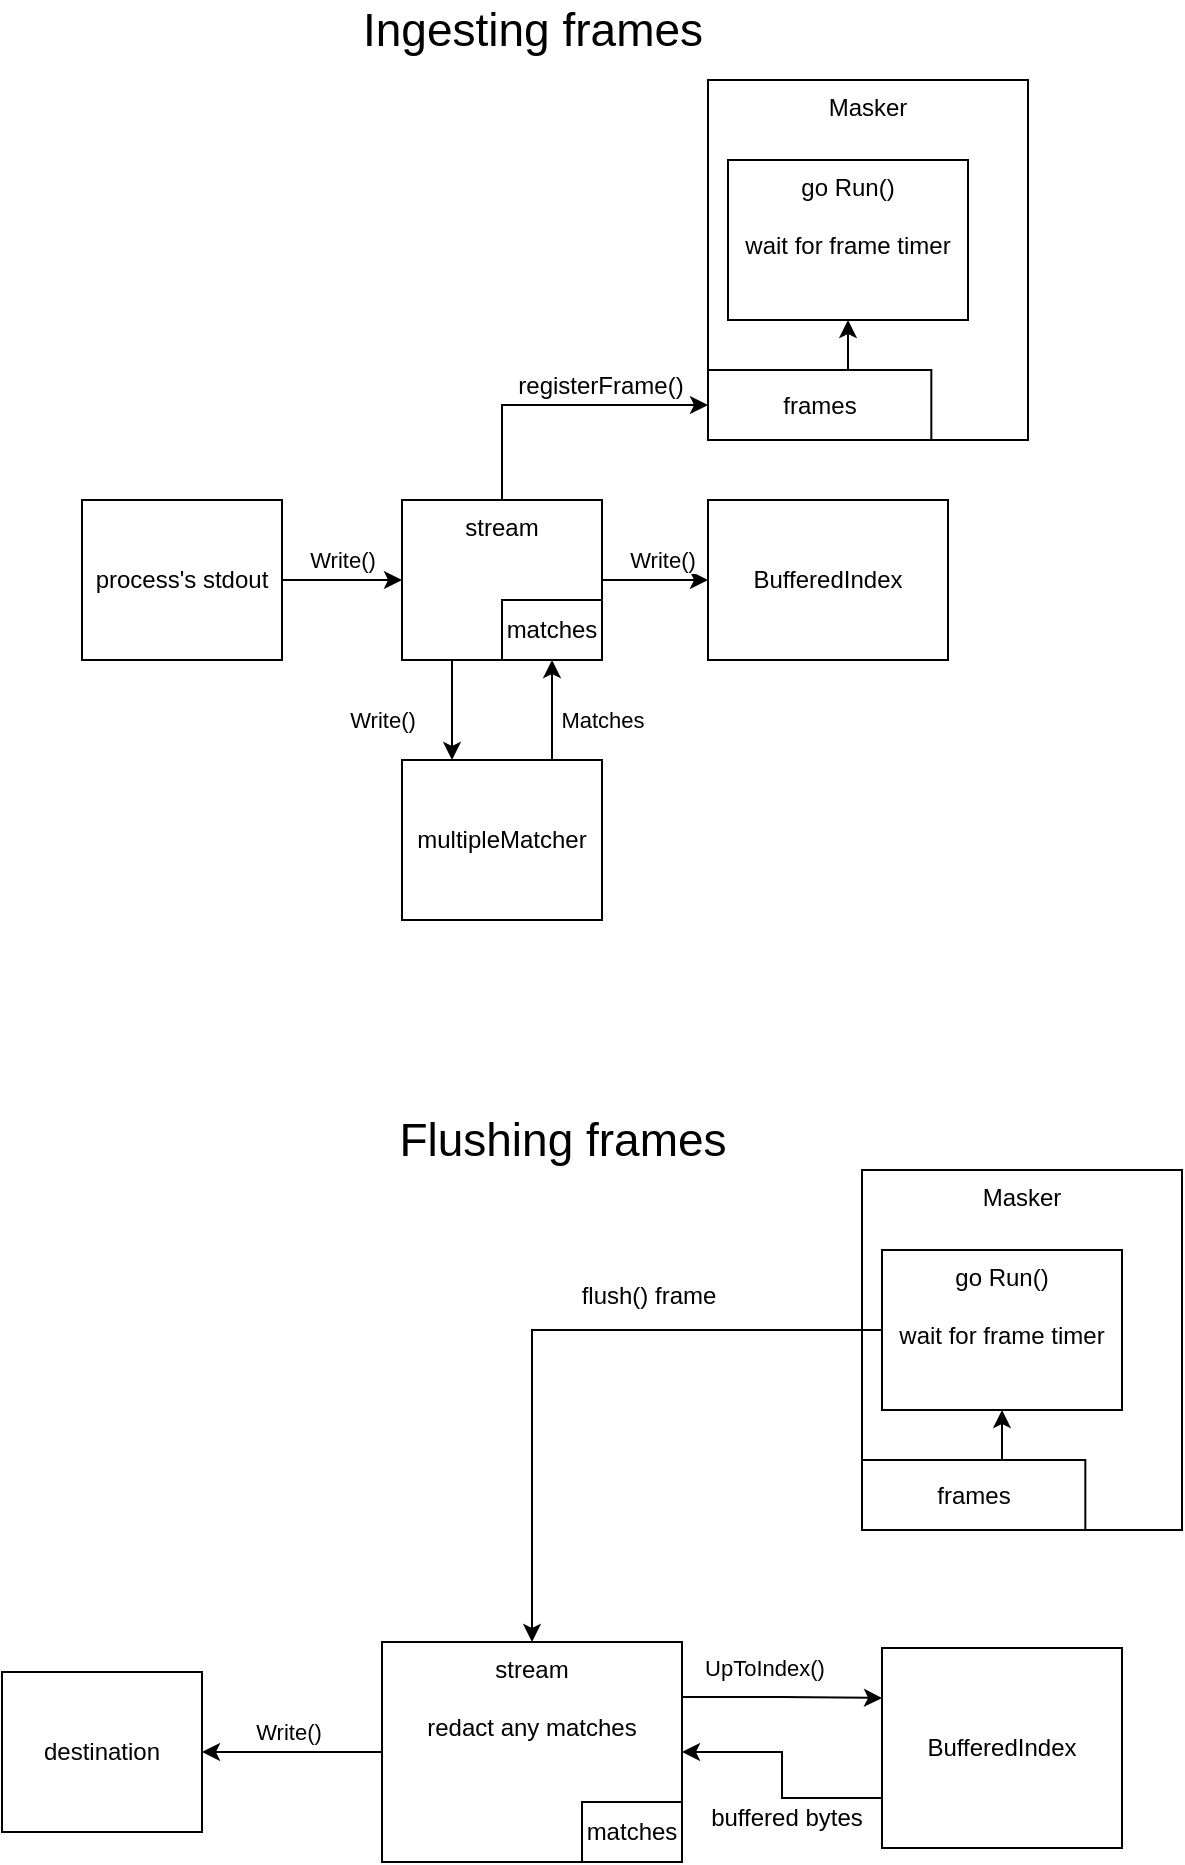 <mxfile version="12.6.5" type="device"><diagram id="oNAHip3EKjUoHj94W4kH" name="Page-1"><mxGraphModel dx="2062" dy="1158" grid="1" gridSize="10" guides="1" tooltips="1" connect="1" arrows="1" fold="1" page="1" pageScale="1" pageWidth="827" pageHeight="1169" math="0" shadow="0"><root><mxCell id="0"/><mxCell id="1" parent="0"/><mxCell id="zwYj0HnG5OooHFRireAu-38" value="Masker" style="rounded=0;whiteSpace=wrap;html=1;verticalAlign=top;" parent="1" vertex="1"><mxGeometry x="430" y="805" width="160" height="180" as="geometry"/></mxCell><mxCell id="zwYj0HnG5OooHFRireAu-15" value="Write()" style="edgeStyle=orthogonalEdgeStyle;rounded=0;orthogonalLoop=1;jettySize=auto;html=1;exitX=1;exitY=0.5;exitDx=0;exitDy=0;entryX=0;entryY=0.5;entryDx=0;entryDy=0;" parent="1" source="zwYj0HnG5OooHFRireAu-12" target="zwYj0HnG5OooHFRireAu-14" edge="1"><mxGeometry y="10" relative="1" as="geometry"><Array as="points"><mxPoint x="150" y="510"/><mxPoint x="150" y="510"/></Array><mxPoint as="offset"/></mxGeometry></mxCell><mxCell id="zwYj0HnG5OooHFRireAu-12" value="process's stdout" style="rounded=0;whiteSpace=wrap;html=1;" parent="1" vertex="1"><mxGeometry x="40" y="470" width="100" height="80" as="geometry"/></mxCell><mxCell id="zwYj0HnG5OooHFRireAu-17" value="Write()" style="edgeStyle=orthogonalEdgeStyle;rounded=0;orthogonalLoop=1;jettySize=auto;html=1;exitX=0.25;exitY=1;exitDx=0;exitDy=0;entryX=0.25;entryY=0;entryDx=0;entryDy=0;" parent="1" source="zwYj0HnG5OooHFRireAu-14" target="zwYj0HnG5OooHFRireAu-16" edge="1"><mxGeometry x="0.2" y="-35" relative="1" as="geometry"><mxPoint as="offset"/></mxGeometry></mxCell><mxCell id="zwYj0HnG5OooHFRireAu-22" value="Write()" style="edgeStyle=orthogonalEdgeStyle;rounded=0;orthogonalLoop=1;jettySize=auto;html=1;exitX=1;exitY=0.5;exitDx=0;exitDy=0;entryX=0;entryY=0.5;entryDx=0;entryDy=0;" parent="1" source="zwYj0HnG5OooHFRireAu-14" target="zwYj0HnG5OooHFRireAu-21" edge="1"><mxGeometry x="0.132" y="10" relative="1" as="geometry"><mxPoint as="offset"/></mxGeometry></mxCell><mxCell id="zwYj0HnG5OooHFRireAu-25" style="edgeStyle=orthogonalEdgeStyle;rounded=0;orthogonalLoop=1;jettySize=auto;html=1;exitX=0.5;exitY=0;exitDx=0;exitDy=0;entryX=0;entryY=0.5;entryDx=0;entryDy=0;" parent="1" source="zwYj0HnG5OooHFRireAu-14" target="zwYj0HnG5OooHFRireAu-53" edge="1"><mxGeometry relative="1" as="geometry"><mxPoint x="353" y="380" as="targetPoint"/></mxGeometry></mxCell><mxCell id="zwYj0HnG5OooHFRireAu-26" value="registerFrame()" style="text;html=1;align=center;verticalAlign=middle;resizable=0;points=[];labelBackgroundColor=#ffffff;" parent="zwYj0HnG5OooHFRireAu-25" vertex="1" connectable="0"><mxGeometry x="-0.067" y="-21" relative="1" as="geometry"><mxPoint x="26.5" y="-31" as="offset"/></mxGeometry></mxCell><mxCell id="zwYj0HnG5OooHFRireAu-14" value="stream" style="rounded=0;whiteSpace=wrap;html=1;verticalAlign=top;" parent="1" vertex="1"><mxGeometry x="200" y="470" width="100" height="80" as="geometry"/></mxCell><mxCell id="zwYj0HnG5OooHFRireAu-19" value="Matches" style="edgeStyle=orthogonalEdgeStyle;rounded=0;orthogonalLoop=1;jettySize=auto;html=1;exitX=0.75;exitY=0;exitDx=0;exitDy=0;entryX=0.75;entryY=1;entryDx=0;entryDy=0;" parent="1" source="zwYj0HnG5OooHFRireAu-16" target="zwYj0HnG5OooHFRireAu-14" edge="1"><mxGeometry x="-0.2" y="-25" relative="1" as="geometry"><mxPoint as="offset"/></mxGeometry></mxCell><mxCell id="zwYj0HnG5OooHFRireAu-16" value="multipleMatcher" style="rounded=0;whiteSpace=wrap;html=1;" parent="1" vertex="1"><mxGeometry x="200" y="600" width="100" height="80" as="geometry"/></mxCell><mxCell id="zwYj0HnG5OooHFRireAu-20" value="matches" style="rounded=0;whiteSpace=wrap;html=1;" parent="1" vertex="1"><mxGeometry x="250" y="520" width="50" height="30" as="geometry"/></mxCell><mxCell id="zwYj0HnG5OooHFRireAu-21" value="BufferedIndex" style="rounded=0;whiteSpace=wrap;html=1;" parent="1" vertex="1"><mxGeometry x="353" y="470" width="120" height="80" as="geometry"/></mxCell><mxCell id="zwYj0HnG5OooHFRireAu-28" value="destination" style="rounded=0;whiteSpace=wrap;html=1;" parent="1" vertex="1"><mxGeometry y="1056" width="100" height="80" as="geometry"/></mxCell><mxCell id="zwYj0HnG5OooHFRireAu-30" value="UpToIndex()" style="edgeStyle=orthogonalEdgeStyle;rounded=0;orthogonalLoop=1;jettySize=auto;html=1;exitX=1;exitY=0.25;exitDx=0;exitDy=0;entryX=0;entryY=0.25;entryDx=0;entryDy=0;" parent="1" source="zwYj0HnG5OooHFRireAu-33" target="zwYj0HnG5OooHFRireAu-37" edge="1"><mxGeometry x="0.024" y="18" relative="1" as="geometry"><mxPoint x="-10" y="3" as="offset"/></mxGeometry></mxCell><mxCell id="zwYj0HnG5OooHFRireAu-47" value="Write()" style="edgeStyle=orthogonalEdgeStyle;rounded=0;orthogonalLoop=1;jettySize=auto;html=1;exitX=0;exitY=0.5;exitDx=0;exitDy=0;entryX=1;entryY=0.5;entryDx=0;entryDy=0;" parent="1" source="zwYj0HnG5OooHFRireAu-33" target="zwYj0HnG5OooHFRireAu-28" edge="1"><mxGeometry x="0.053" y="-10" relative="1" as="geometry"><mxPoint as="offset"/></mxGeometry></mxCell><mxCell id="zwYj0HnG5OooHFRireAu-33" value="stream&lt;br&gt;&lt;br&gt;redact any matches" style="rounded=0;whiteSpace=wrap;html=1;verticalAlign=top;" parent="1" vertex="1"><mxGeometry x="190" y="1041" width="150" height="110" as="geometry"/></mxCell><mxCell id="zwYj0HnG5OooHFRireAu-36" value="matches" style="rounded=0;whiteSpace=wrap;html=1;" parent="1" vertex="1"><mxGeometry x="290" y="1121" width="50" height="30" as="geometry"/></mxCell><mxCell id="zwYj0HnG5OooHFRireAu-48" style="edgeStyle=orthogonalEdgeStyle;rounded=0;orthogonalLoop=1;jettySize=auto;html=1;exitX=0;exitY=0.75;exitDx=0;exitDy=0;entryX=1;entryY=0.5;entryDx=0;entryDy=0;" parent="1" source="zwYj0HnG5OooHFRireAu-37" target="zwYj0HnG5OooHFRireAu-33" edge="1"><mxGeometry relative="1" as="geometry"/></mxCell><mxCell id="zwYj0HnG5OooHFRireAu-49" value="buffered bytes" style="text;html=1;align=center;verticalAlign=middle;resizable=0;points=[];labelBackgroundColor=#ffffff;" parent="zwYj0HnG5OooHFRireAu-48" vertex="1" connectable="0"><mxGeometry x="-0.35" y="1" relative="1" as="geometry"><mxPoint x="-8" y="9" as="offset"/></mxGeometry></mxCell><mxCell id="zwYj0HnG5OooHFRireAu-37" value="BufferedIndex" style="rounded=0;whiteSpace=wrap;html=1;" parent="1" vertex="1"><mxGeometry x="440" y="1044" width="120" height="100" as="geometry"/></mxCell><mxCell id="zwYj0HnG5OooHFRireAu-45" style="edgeStyle=orthogonalEdgeStyle;rounded=0;orthogonalLoop=1;jettySize=auto;html=1;exitX=0;exitY=0.5;exitDx=0;exitDy=0;entryX=0.5;entryY=0;entryDx=0;entryDy=0;" parent="1" source="zwYj0HnG5OooHFRireAu-41" target="zwYj0HnG5OooHFRireAu-33" edge="1"><mxGeometry relative="1" as="geometry"/></mxCell><mxCell id="zwYj0HnG5OooHFRireAu-46" value="flush() frame" style="text;html=1;align=center;verticalAlign=middle;resizable=0;points=[];labelBackgroundColor=#ffffff;" parent="zwYj0HnG5OooHFRireAu-45" vertex="1" connectable="0"><mxGeometry x="0.021" y="-2" relative="1" as="geometry"><mxPoint x="52" y="-15" as="offset"/></mxGeometry></mxCell><mxCell id="zwYj0HnG5OooHFRireAu-41" value="go Run()&lt;br&gt;&lt;br&gt;wait for frame timer" style="rounded=0;whiteSpace=wrap;html=1;verticalAlign=top;" parent="1" vertex="1"><mxGeometry x="440" y="845" width="120" height="80" as="geometry"/></mxCell><mxCell id="zwYj0HnG5OooHFRireAu-44" style="edgeStyle=orthogonalEdgeStyle;rounded=0;orthogonalLoop=1;jettySize=auto;html=1;exitX=0.5;exitY=0;exitDx=0;exitDy=0;entryX=0.5;entryY=1;entryDx=0;entryDy=0;" parent="1" source="zwYj0HnG5OooHFRireAu-39" target="zwYj0HnG5OooHFRireAu-41" edge="1"><mxGeometry relative="1" as="geometry"/></mxCell><mxCell id="zwYj0HnG5OooHFRireAu-39" value="frames" style="rounded=0;whiteSpace=wrap;html=1;" parent="1" vertex="1"><mxGeometry x="430" y="950" width="111.667" height="35" as="geometry"/></mxCell><mxCell id="zwYj0HnG5OooHFRireAu-50" value="Masker" style="rounded=0;whiteSpace=wrap;html=1;verticalAlign=top;" parent="1" vertex="1"><mxGeometry x="353" y="260" width="160" height="180" as="geometry"/></mxCell><mxCell id="zwYj0HnG5OooHFRireAu-51" value="go Run()&lt;br&gt;&lt;br&gt;wait for frame timer" style="rounded=0;whiteSpace=wrap;html=1;verticalAlign=top;" parent="1" vertex="1"><mxGeometry x="363" y="300" width="120" height="80" as="geometry"/></mxCell><mxCell id="zwYj0HnG5OooHFRireAu-52" style="edgeStyle=orthogonalEdgeStyle;rounded=0;orthogonalLoop=1;jettySize=auto;html=1;exitX=0.5;exitY=0;exitDx=0;exitDy=0;entryX=0.5;entryY=1;entryDx=0;entryDy=0;" parent="1" source="zwYj0HnG5OooHFRireAu-53" target="zwYj0HnG5OooHFRireAu-51" edge="1"><mxGeometry relative="1" as="geometry"/></mxCell><mxCell id="zwYj0HnG5OooHFRireAu-53" value="frames" style="rounded=0;whiteSpace=wrap;html=1;" parent="1" vertex="1"><mxGeometry x="353" y="405" width="111.667" height="35" as="geometry"/></mxCell><mxCell id="qtBCNk67p5aYrSxm5Bsp-1" value="Flushing frames" style="text;html=1;align=center;verticalAlign=middle;resizable=0;points=[];autosize=1;fontSize=23;" vertex="1" parent="1"><mxGeometry x="190" y="775" width="180" height="30" as="geometry"/></mxCell><mxCell id="qtBCNk67p5aYrSxm5Bsp-2" value="Ingesting frames" style="text;html=1;align=center;verticalAlign=middle;resizable=0;points=[];autosize=1;fontSize=23;" vertex="1" parent="1"><mxGeometry x="169.67" y="220" width="190" height="30" as="geometry"/></mxCell></root></mxGraphModel></diagram></mxfile>